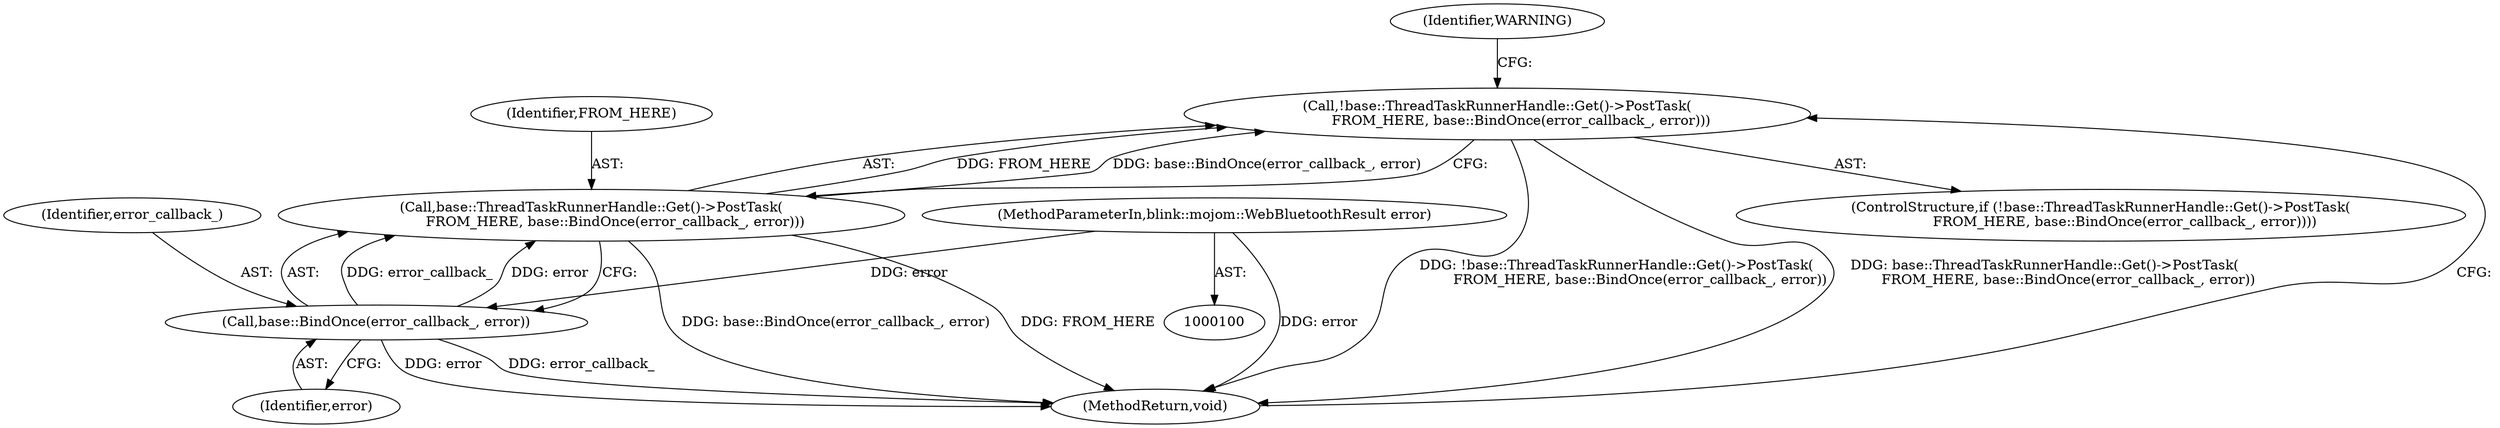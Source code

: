 digraph "1_Chrome_62154472bd2c43e1790dd1bd8a527c1db9118d88_1@API" {
"1000104" [label="(Call,!base::ThreadTaskRunnerHandle::Get()->PostTask(\n           FROM_HERE, base::BindOnce(error_callback_, error)))"];
"1000105" [label="(Call,base::ThreadTaskRunnerHandle::Get()->PostTask(\n           FROM_HERE, base::BindOnce(error_callback_, error)))"];
"1000107" [label="(Call,base::BindOnce(error_callback_, error))"];
"1000101" [label="(MethodParameterIn,blink::mojom::WebBluetoothResult error)"];
"1000108" [label="(Identifier,error_callback_)"];
"1000115" [label="(MethodReturn,void)"];
"1000103" [label="(ControlStructure,if (!base::ThreadTaskRunnerHandle::Get()->PostTask(\n           FROM_HERE, base::BindOnce(error_callback_, error))))"];
"1000104" [label="(Call,!base::ThreadTaskRunnerHandle::Get()->PostTask(\n           FROM_HERE, base::BindOnce(error_callback_, error)))"];
"1000109" [label="(Identifier,error)"];
"1000101" [label="(MethodParameterIn,blink::mojom::WebBluetoothResult error)"];
"1000113" [label="(Identifier,WARNING)"];
"1000105" [label="(Call,base::ThreadTaskRunnerHandle::Get()->PostTask(\n           FROM_HERE, base::BindOnce(error_callback_, error)))"];
"1000106" [label="(Identifier,FROM_HERE)"];
"1000107" [label="(Call,base::BindOnce(error_callback_, error))"];
"1000104" -> "1000103"  [label="AST: "];
"1000104" -> "1000105"  [label="CFG: "];
"1000105" -> "1000104"  [label="AST: "];
"1000113" -> "1000104"  [label="CFG: "];
"1000115" -> "1000104"  [label="CFG: "];
"1000104" -> "1000115"  [label="DDG: !base::ThreadTaskRunnerHandle::Get()->PostTask(\n           FROM_HERE, base::BindOnce(error_callback_, error))"];
"1000104" -> "1000115"  [label="DDG: base::ThreadTaskRunnerHandle::Get()->PostTask(\n           FROM_HERE, base::BindOnce(error_callback_, error))"];
"1000105" -> "1000104"  [label="DDG: FROM_HERE"];
"1000105" -> "1000104"  [label="DDG: base::BindOnce(error_callback_, error)"];
"1000105" -> "1000107"  [label="CFG: "];
"1000106" -> "1000105"  [label="AST: "];
"1000107" -> "1000105"  [label="AST: "];
"1000105" -> "1000115"  [label="DDG: base::BindOnce(error_callback_, error)"];
"1000105" -> "1000115"  [label="DDG: FROM_HERE"];
"1000107" -> "1000105"  [label="DDG: error_callback_"];
"1000107" -> "1000105"  [label="DDG: error"];
"1000107" -> "1000109"  [label="CFG: "];
"1000108" -> "1000107"  [label="AST: "];
"1000109" -> "1000107"  [label="AST: "];
"1000107" -> "1000115"  [label="DDG: error_callback_"];
"1000107" -> "1000115"  [label="DDG: error"];
"1000101" -> "1000107"  [label="DDG: error"];
"1000101" -> "1000100"  [label="AST: "];
"1000101" -> "1000115"  [label="DDG: error"];
}
